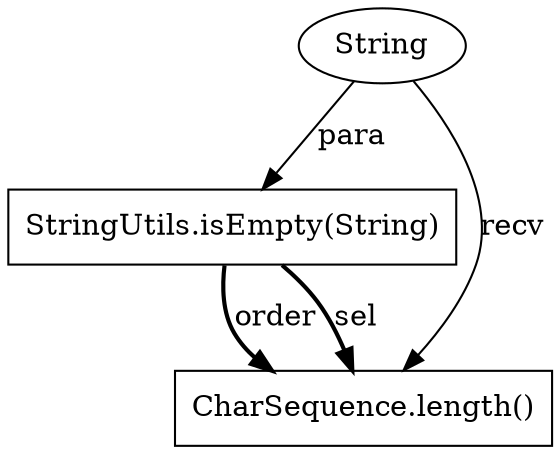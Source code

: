 digraph "AUG" {

  1 [ label="StringUtils.isEmpty(String)" shape="box" ];
  2 [ label="String" shape="ellipse" ];
  3 [ label="CharSequence.length()" shape="box" ];
  2 -> 1 [ label="para" style="solid" ];
  2 -> 3 [ label="recv" style="solid" ];
  1 -> 3 [ label="order" style="bold" ];
  1 -> 3 [ label="sel" style="bold" ];
}
